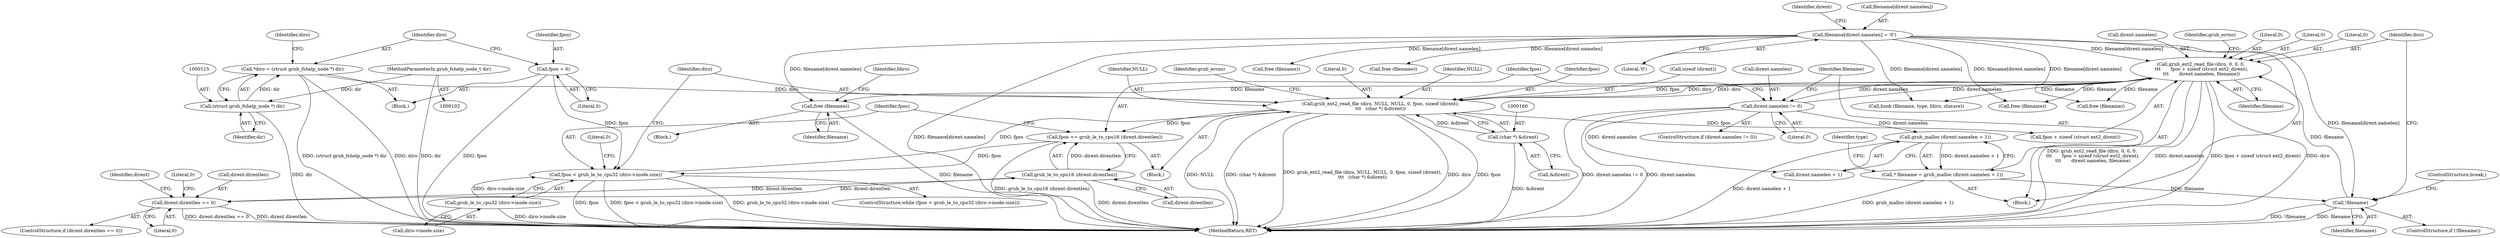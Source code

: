 digraph "0_radare2_796dd28aaa6b9fa76d99c42c4d5ff8b257cc2191_0@API" {
"1000314" [label="(Call,free (filename))"];
"1000201" [label="(Call,grub_ext2_read_file (diro, 0, 0, 0,\n \t\t\t       fpos + sizeof (struct ext2_dirent),\n \t\t\t       dirent.namelen, filename))"];
"1000151" [label="(Call,grub_ext2_read_file (diro, NULL, NULL, 0, fpos, sizeof (dirent),\n\t\t\t   (char *) &dirent))"];
"1000112" [label="(Call,*diro = (struct grub_fshelp_node *) dir)"];
"1000114" [label="(Call,(struct grub_fshelp_node *) dir)"];
"1000103" [label="(MethodParameterIn,grub_fshelp_node_t dir)"];
"1000141" [label="(Call,fpos < grub_le_to_cpu32 (diro->inode.size))"];
"1000382" [label="(Call,fpos += grub_le_to_cpu16 (dirent.direntlen))"];
"1000384" [label="(Call,grub_le_to_cpu16 (dirent.direntlen))"];
"1000168" [label="(Call,dirent.direntlen == 0)"];
"1000108" [label="(Call,fpos = 0)"];
"1000143" [label="(Call,grub_le_to_cpu32 (diro->inode.size))"];
"1000159" [label="(Call,(char *) &dirent)"];
"1000176" [label="(Call,dirent.namelen != 0)"];
"1000249" [label="(Call,filename[dirent.namelen] = '\0')"];
"1000197" [label="(Call,!filename)"];
"1000183" [label="(Call,* filename = grub_malloc (dirent.namelen + 1))"];
"1000185" [label="(Call,grub_malloc (dirent.namelen + 1))"];
"1000205" [label="(Literal,0)"];
"1000109" [label="(Identifier,fpos)"];
"1000112" [label="(Call,*diro = (struct grub_fshelp_node *) dir)"];
"1000198" [label="(Identifier,filename)"];
"1000167" [label="(ControlStructure,if (dirent.direntlen == 0))"];
"1000178" [label="(Identifier,dirent)"];
"1000203" [label="(Literal,0)"];
"1000116" [label="(Identifier,dir)"];
"1000174" [label="(Literal,0)"];
"1000314" [label="(Call,free (filename))"];
"1000155" [label="(Literal,0)"];
"1000161" [label="(Call,&dirent)"];
"1000259" [label="(Identifier,dirent)"];
"1000385" [label="(Call,dirent.direntlen)"];
"1000175" [label="(ControlStructure,if (dirent.namelen != 0))"];
"1000181" [label="(Block,)"];
"1000204" [label="(Literal,0)"];
"1000249" [label="(Call,filename[dirent.namelen] = '\0')"];
"1000110" [label="(Literal,0)"];
"1000376" [label="(Call,free (filename))"];
"1000213" [label="(Identifier,filename)"];
"1000186" [label="(Call,dirent.namelen + 1)"];
"1000144" [label="(Call,diro->inode.size)"];
"1000382" [label="(Call,fpos += grub_le_to_cpu16 (dirent.direntlen))"];
"1000196" [label="(ControlStructure,if (!filename))"];
"1000315" [label="(Identifier,filename)"];
"1000370" [label="(Call,hook (filename, type, fdiro, closure))"];
"1000380" [label="(Call,free (filename))"];
"1000177" [label="(Call,dirent.namelen)"];
"1000201" [label="(Call,grub_ext2_read_file (diro, 0, 0, 0,\n \t\t\t       fpos + sizeof (struct ext2_dirent),\n \t\t\t       dirent.namelen, filename))"];
"1000176" [label="(Call,dirent.namelen != 0)"];
"1000180" [label="(Literal,0)"];
"1000142" [label="(Identifier,fpos)"];
"1000317" [label="(Identifier,fdiro)"];
"1000197" [label="(Call,!filename)"];
"1000153" [label="(Identifier,NULL)"];
"1000210" [label="(Call,dirent.namelen)"];
"1000389" [label="(Literal,0)"];
"1000184" [label="(Identifier,filename)"];
"1000156" [label="(Identifier,fpos)"];
"1000143" [label="(Call,grub_le_to_cpu32 (diro->inode.size))"];
"1000157" [label="(Call,sizeof (dirent))"];
"1000106" [label="(Block,)"];
"1000113" [label="(Identifier,diro)"];
"1000172" [label="(Literal,0)"];
"1000202" [label="(Identifier,diro)"];
"1000230" [label="(Call,free (filename))"];
"1000217" [label="(Call,free (filename))"];
"1000140" [label="(ControlStructure,while (fpos < grub_le_to_cpu32 (diro->inode.size)))"];
"1000250" [label="(Call,filename[dirent.namelen])"];
"1000151" [label="(Call,grub_ext2_read_file (diro, NULL, NULL, 0, fpos, sizeof (dirent),\n\t\t\t   (char *) &dirent))"];
"1000215" [label="(Identifier,grub_errno)"];
"1000313" [label="(Block,)"];
"1000159" [label="(Call,(char *) &dirent)"];
"1000152" [label="(Identifier,diro)"];
"1000154" [label="(Identifier,NULL)"];
"1000141" [label="(Call,fpos < grub_le_to_cpu32 (diro->inode.size))"];
"1000383" [label="(Identifier,fpos)"];
"1000114" [label="(Call,(struct grub_fshelp_node *) dir)"];
"1000255" [label="(Literal,'\0')"];
"1000149" [label="(Block,)"];
"1000168" [label="(Call,dirent.direntlen == 0)"];
"1000185" [label="(Call,grub_malloc (dirent.namelen + 1))"];
"1000206" [label="(Call,fpos + sizeof (struct ext2_dirent))"];
"1000194" [label="(Identifier,type)"];
"1000164" [label="(Identifier,grub_errno)"];
"1000120" [label="(Identifier,diro)"];
"1000169" [label="(Call,dirent.direntlen)"];
"1000103" [label="(MethodParameterIn,grub_fshelp_node_t dir)"];
"1000200" [label="(ControlStructure,break;)"];
"1000183" [label="(Call,* filename = grub_malloc (dirent.namelen + 1))"];
"1000384" [label="(Call,grub_le_to_cpu16 (dirent.direntlen))"];
"1000390" [label="(MethodReturn,RET)"];
"1000108" [label="(Call,fpos = 0)"];
"1000314" -> "1000313"  [label="AST: "];
"1000314" -> "1000315"  [label="CFG: "];
"1000315" -> "1000314"  [label="AST: "];
"1000317" -> "1000314"  [label="CFG: "];
"1000314" -> "1000390"  [label="DDG: filename"];
"1000201" -> "1000314"  [label="DDG: filename"];
"1000249" -> "1000314"  [label="DDG: filename[dirent.namelen]"];
"1000201" -> "1000181"  [label="AST: "];
"1000201" -> "1000213"  [label="CFG: "];
"1000202" -> "1000201"  [label="AST: "];
"1000203" -> "1000201"  [label="AST: "];
"1000204" -> "1000201"  [label="AST: "];
"1000205" -> "1000201"  [label="AST: "];
"1000206" -> "1000201"  [label="AST: "];
"1000210" -> "1000201"  [label="AST: "];
"1000213" -> "1000201"  [label="AST: "];
"1000215" -> "1000201"  [label="CFG: "];
"1000201" -> "1000390"  [label="DDG: grub_ext2_read_file (diro, 0, 0, 0,\n \t\t\t       fpos + sizeof (struct ext2_dirent),\n \t\t\t       dirent.namelen, filename)"];
"1000201" -> "1000390"  [label="DDG: dirent.namelen"];
"1000201" -> "1000390"  [label="DDG: fpos + sizeof (struct ext2_dirent)"];
"1000201" -> "1000390"  [label="DDG: diro"];
"1000201" -> "1000151"  [label="DDG: diro"];
"1000201" -> "1000176"  [label="DDG: dirent.namelen"];
"1000151" -> "1000201"  [label="DDG: diro"];
"1000151" -> "1000201"  [label="DDG: fpos"];
"1000176" -> "1000201"  [label="DDG: dirent.namelen"];
"1000249" -> "1000201"  [label="DDG: filename[dirent.namelen]"];
"1000197" -> "1000201"  [label="DDG: filename"];
"1000201" -> "1000217"  [label="DDG: filename"];
"1000201" -> "1000230"  [label="DDG: filename"];
"1000201" -> "1000370"  [label="DDG: filename"];
"1000151" -> "1000149"  [label="AST: "];
"1000151" -> "1000159"  [label="CFG: "];
"1000152" -> "1000151"  [label="AST: "];
"1000153" -> "1000151"  [label="AST: "];
"1000154" -> "1000151"  [label="AST: "];
"1000155" -> "1000151"  [label="AST: "];
"1000156" -> "1000151"  [label="AST: "];
"1000157" -> "1000151"  [label="AST: "];
"1000159" -> "1000151"  [label="AST: "];
"1000164" -> "1000151"  [label="CFG: "];
"1000151" -> "1000390"  [label="DDG: NULL"];
"1000151" -> "1000390"  [label="DDG: (char *) &dirent"];
"1000151" -> "1000390"  [label="DDG: grub_ext2_read_file (diro, NULL, NULL, 0, fpos, sizeof (dirent),\n\t\t\t   (char *) &dirent)"];
"1000151" -> "1000390"  [label="DDG: diro"];
"1000151" -> "1000390"  [label="DDG: fpos"];
"1000112" -> "1000151"  [label="DDG: diro"];
"1000141" -> "1000151"  [label="DDG: fpos"];
"1000159" -> "1000151"  [label="DDG: &dirent"];
"1000151" -> "1000206"  [label="DDG: fpos"];
"1000151" -> "1000382"  [label="DDG: fpos"];
"1000112" -> "1000106"  [label="AST: "];
"1000112" -> "1000114"  [label="CFG: "];
"1000113" -> "1000112"  [label="AST: "];
"1000114" -> "1000112"  [label="AST: "];
"1000120" -> "1000112"  [label="CFG: "];
"1000112" -> "1000390"  [label="DDG: (struct grub_fshelp_node *) dir"];
"1000112" -> "1000390"  [label="DDG: diro"];
"1000114" -> "1000112"  [label="DDG: dir"];
"1000114" -> "1000116"  [label="CFG: "];
"1000115" -> "1000114"  [label="AST: "];
"1000116" -> "1000114"  [label="AST: "];
"1000114" -> "1000390"  [label="DDG: dir"];
"1000103" -> "1000114"  [label="DDG: dir"];
"1000103" -> "1000102"  [label="AST: "];
"1000103" -> "1000390"  [label="DDG: dir"];
"1000141" -> "1000140"  [label="AST: "];
"1000141" -> "1000143"  [label="CFG: "];
"1000142" -> "1000141"  [label="AST: "];
"1000143" -> "1000141"  [label="AST: "];
"1000152" -> "1000141"  [label="CFG: "];
"1000389" -> "1000141"  [label="CFG: "];
"1000141" -> "1000390"  [label="DDG: fpos"];
"1000141" -> "1000390"  [label="DDG: fpos < grub_le_to_cpu32 (diro->inode.size)"];
"1000141" -> "1000390"  [label="DDG: grub_le_to_cpu32 (diro->inode.size)"];
"1000382" -> "1000141"  [label="DDG: fpos"];
"1000108" -> "1000141"  [label="DDG: fpos"];
"1000143" -> "1000141"  [label="DDG: diro->inode.size"];
"1000382" -> "1000149"  [label="AST: "];
"1000382" -> "1000384"  [label="CFG: "];
"1000383" -> "1000382"  [label="AST: "];
"1000384" -> "1000382"  [label="AST: "];
"1000142" -> "1000382"  [label="CFG: "];
"1000382" -> "1000390"  [label="DDG: grub_le_to_cpu16 (dirent.direntlen)"];
"1000384" -> "1000382"  [label="DDG: dirent.direntlen"];
"1000384" -> "1000385"  [label="CFG: "];
"1000385" -> "1000384"  [label="AST: "];
"1000384" -> "1000390"  [label="DDG: dirent.direntlen"];
"1000384" -> "1000168"  [label="DDG: dirent.direntlen"];
"1000168" -> "1000384"  [label="DDG: dirent.direntlen"];
"1000168" -> "1000167"  [label="AST: "];
"1000168" -> "1000172"  [label="CFG: "];
"1000169" -> "1000168"  [label="AST: "];
"1000172" -> "1000168"  [label="AST: "];
"1000174" -> "1000168"  [label="CFG: "];
"1000178" -> "1000168"  [label="CFG: "];
"1000168" -> "1000390"  [label="DDG: dirent.direntlen == 0"];
"1000168" -> "1000390"  [label="DDG: dirent.direntlen"];
"1000108" -> "1000106"  [label="AST: "];
"1000108" -> "1000110"  [label="CFG: "];
"1000109" -> "1000108"  [label="AST: "];
"1000110" -> "1000108"  [label="AST: "];
"1000113" -> "1000108"  [label="CFG: "];
"1000108" -> "1000390"  [label="DDG: fpos"];
"1000143" -> "1000144"  [label="CFG: "];
"1000144" -> "1000143"  [label="AST: "];
"1000143" -> "1000390"  [label="DDG: diro->inode.size"];
"1000159" -> "1000161"  [label="CFG: "];
"1000160" -> "1000159"  [label="AST: "];
"1000161" -> "1000159"  [label="AST: "];
"1000159" -> "1000390"  [label="DDG: &dirent"];
"1000176" -> "1000175"  [label="AST: "];
"1000176" -> "1000180"  [label="CFG: "];
"1000177" -> "1000176"  [label="AST: "];
"1000180" -> "1000176"  [label="AST: "];
"1000184" -> "1000176"  [label="CFG: "];
"1000383" -> "1000176"  [label="CFG: "];
"1000176" -> "1000390"  [label="DDG: dirent.namelen != 0"];
"1000176" -> "1000390"  [label="DDG: dirent.namelen"];
"1000176" -> "1000185"  [label="DDG: dirent.namelen"];
"1000176" -> "1000186"  [label="DDG: dirent.namelen"];
"1000249" -> "1000181"  [label="AST: "];
"1000249" -> "1000255"  [label="CFG: "];
"1000250" -> "1000249"  [label="AST: "];
"1000255" -> "1000249"  [label="AST: "];
"1000259" -> "1000249"  [label="CFG: "];
"1000249" -> "1000390"  [label="DDG: filename[dirent.namelen]"];
"1000249" -> "1000197"  [label="DDG: filename[dirent.namelen]"];
"1000249" -> "1000217"  [label="DDG: filename[dirent.namelen]"];
"1000249" -> "1000230"  [label="DDG: filename[dirent.namelen]"];
"1000249" -> "1000370"  [label="DDG: filename[dirent.namelen]"];
"1000249" -> "1000376"  [label="DDG: filename[dirent.namelen]"];
"1000249" -> "1000380"  [label="DDG: filename[dirent.namelen]"];
"1000197" -> "1000196"  [label="AST: "];
"1000197" -> "1000198"  [label="CFG: "];
"1000198" -> "1000197"  [label="AST: "];
"1000200" -> "1000197"  [label="CFG: "];
"1000202" -> "1000197"  [label="CFG: "];
"1000197" -> "1000390"  [label="DDG: !filename"];
"1000197" -> "1000390"  [label="DDG: filename"];
"1000183" -> "1000197"  [label="DDG: filename"];
"1000183" -> "1000181"  [label="AST: "];
"1000183" -> "1000185"  [label="CFG: "];
"1000184" -> "1000183"  [label="AST: "];
"1000185" -> "1000183"  [label="AST: "];
"1000194" -> "1000183"  [label="CFG: "];
"1000183" -> "1000390"  [label="DDG: grub_malloc (dirent.namelen + 1)"];
"1000185" -> "1000183"  [label="DDG: dirent.namelen + 1"];
"1000185" -> "1000186"  [label="CFG: "];
"1000186" -> "1000185"  [label="AST: "];
"1000185" -> "1000390"  [label="DDG: dirent.namelen + 1"];
}
